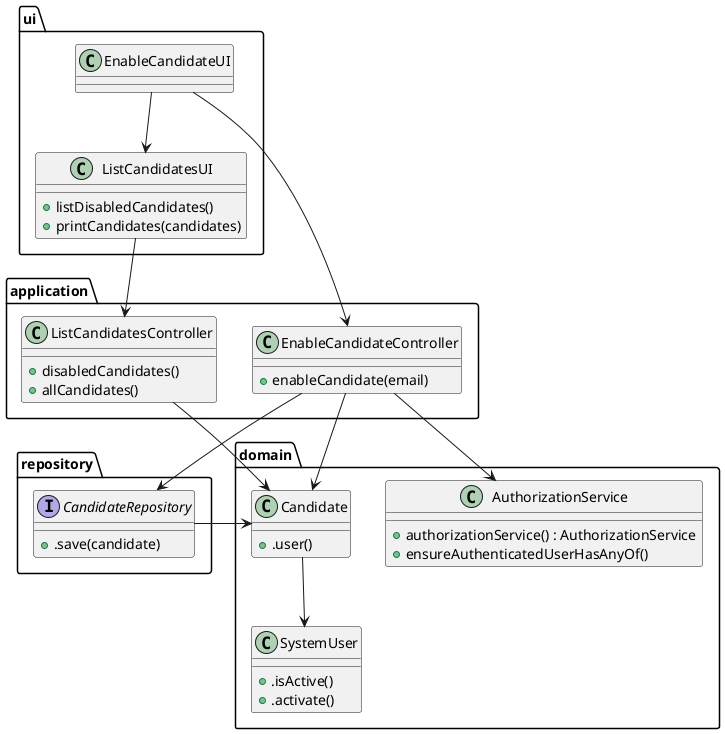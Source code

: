 @startuml




package ui {
        class EnableCandidateUI {
        }

        class ListCandidatesUI{
            +listDisabledCandidates()
            +printCandidates(candidates)
        }
    }




    package application {
        class EnableCandidateController {
            +enableCandidate(email)
        }

        class ListCandidatesController{
            +disabledCandidates()
            +allCandidates()
        }
    }

    package repository {

        interface CandidateRepository{
            +.save(candidate)
        }
    }

    package domain {
        class SystemUser{
            +.isActive()
            +.activate()
        }

        class AuthorizationService {
            +authorizationService() : AuthorizationService
            +ensureAuthenticatedUserHasAnyOf()
        }

        class Candidate {
            +.user()
        }
    }



EnableCandidateUI --> EnableCandidateController
EnableCandidateUI --> ListCandidatesUI
ListCandidatesUI --> ListCandidatesController
ListCandidatesController --> Candidate
Candidate --> SystemUser
EnableCandidateController --> Candidate
EnableCandidateController --> CandidateRepository
CandidateRepository -> Candidate
EnableCandidateController --> AuthorizationService

@enduml